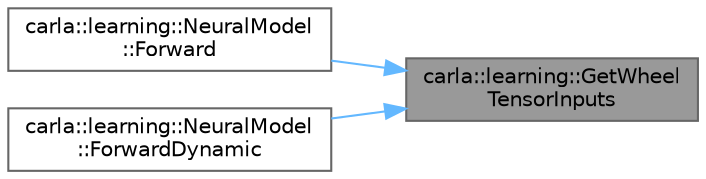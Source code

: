 digraph "carla::learning::GetWheelTensorInputs"
{
 // INTERACTIVE_SVG=YES
 // LATEX_PDF_SIZE
  bgcolor="transparent";
  edge [fontname=Helvetica,fontsize=10,labelfontname=Helvetica,labelfontsize=10];
  node [fontname=Helvetica,fontsize=10,shape=box,height=0.2,width=0.4];
  rankdir="RL";
  Node1 [id="Node000001",label="carla::learning::GetWheel\lTensorInputs",height=0.2,width=0.4,color="gray40", fillcolor="grey60", style="filled", fontcolor="black",tooltip=" "];
  Node1 -> Node2 [id="edge1_Node000001_Node000002",dir="back",color="steelblue1",style="solid",tooltip=" "];
  Node2 [id="Node000002",label="carla::learning::NeuralModel\l::Forward",height=0.2,width=0.4,color="grey40", fillcolor="white", style="filled",URL="$da/d9e/classcarla_1_1learning_1_1NeuralModel.html#aedb2fa227e3780ff72e911900d2041c4",tooltip=" "];
  Node1 -> Node3 [id="edge2_Node000001_Node000003",dir="back",color="steelblue1",style="solid",tooltip=" "];
  Node3 [id="Node000003",label="carla::learning::NeuralModel\l::ForwardDynamic",height=0.2,width=0.4,color="grey40", fillcolor="white", style="filled",URL="$da/d9e/classcarla_1_1learning_1_1NeuralModel.html#afc38b58f910c45d3a3e037ba3c9962d6",tooltip=" "];
}
